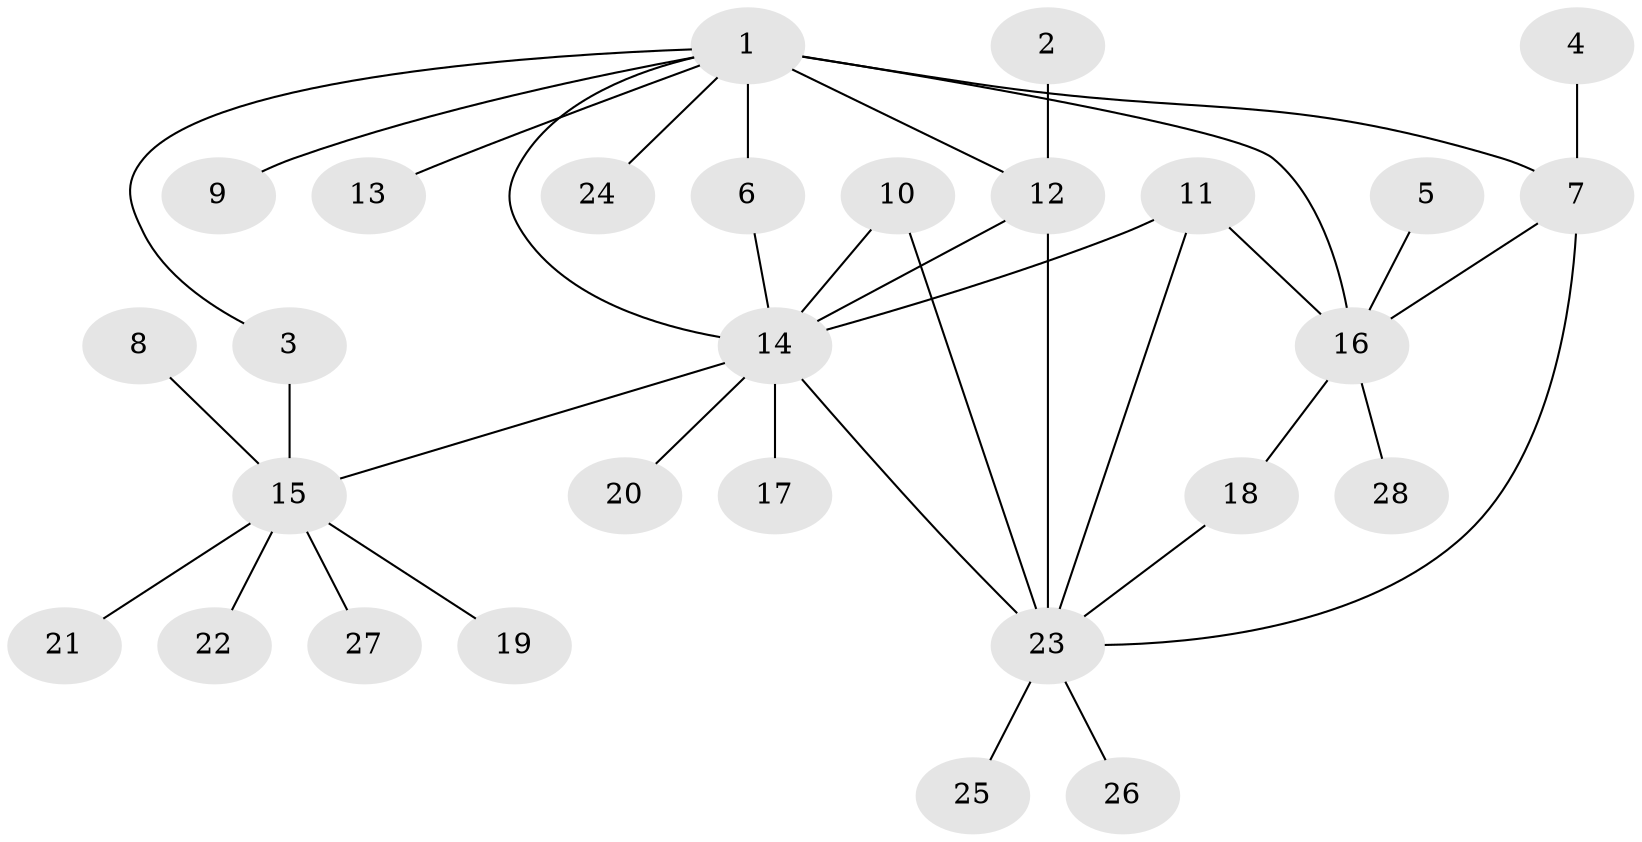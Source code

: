 // original degree distribution, {9: 0.0392156862745098, 5: 0.0196078431372549, 6: 0.058823529411764705, 4: 0.0784313725490196, 8: 0.0392156862745098, 3: 0.0784313725490196, 1: 0.5686274509803921, 2: 0.11764705882352941}
// Generated by graph-tools (version 1.1) at 2025/26/03/09/25 03:26:43]
// undirected, 28 vertices, 37 edges
graph export_dot {
graph [start="1"]
  node [color=gray90,style=filled];
  1;
  2;
  3;
  4;
  5;
  6;
  7;
  8;
  9;
  10;
  11;
  12;
  13;
  14;
  15;
  16;
  17;
  18;
  19;
  20;
  21;
  22;
  23;
  24;
  25;
  26;
  27;
  28;
  1 -- 3 [weight=1.0];
  1 -- 6 [weight=1.0];
  1 -- 7 [weight=3.0];
  1 -- 9 [weight=1.0];
  1 -- 12 [weight=1.0];
  1 -- 13 [weight=1.0];
  1 -- 14 [weight=1.0];
  1 -- 16 [weight=1.0];
  1 -- 24 [weight=1.0];
  2 -- 12 [weight=1.0];
  3 -- 15 [weight=1.0];
  4 -- 7 [weight=1.0];
  5 -- 16 [weight=1.0];
  6 -- 14 [weight=1.0];
  7 -- 16 [weight=1.0];
  7 -- 23 [weight=1.0];
  8 -- 15 [weight=1.0];
  10 -- 14 [weight=1.0];
  10 -- 23 [weight=1.0];
  11 -- 14 [weight=1.0];
  11 -- 16 [weight=1.0];
  11 -- 23 [weight=1.0];
  12 -- 14 [weight=1.0];
  12 -- 23 [weight=2.0];
  14 -- 15 [weight=1.0];
  14 -- 17 [weight=1.0];
  14 -- 20 [weight=1.0];
  14 -- 23 [weight=1.0];
  15 -- 19 [weight=1.0];
  15 -- 21 [weight=1.0];
  15 -- 22 [weight=1.0];
  15 -- 27 [weight=1.0];
  16 -- 18 [weight=1.0];
  16 -- 28 [weight=1.0];
  18 -- 23 [weight=1.0];
  23 -- 25 [weight=1.0];
  23 -- 26 [weight=1.0];
}
